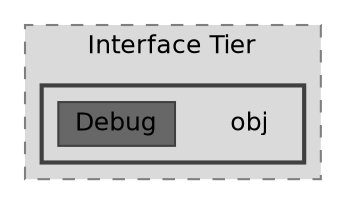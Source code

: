 digraph "C:/Users/hugoc/Desktop/2024_2025/Programação Orientada a Objetos/trabalhoPOO_23010_Fase2/src/Interface Tier/obj"
{
 // LATEX_PDF_SIZE
  bgcolor="transparent";
  edge [fontname=Helvetica,fontsize=12,labelfontname=Helvetica,labelfontsize=10];
  node [fontname=Helvetica,fontsize=12,shape=box,height=0.2,width=0.4];
  compound=true
  subgraph clusterdir_ce8c6241b55c650581b04f14dd4fd6e5 {
    graph [ bgcolor="#dadada", pencolor="grey50", label="Interface Tier", fontname=Helvetica,fontsize=12 style="filled,dashed", URL="dir_ce8c6241b55c650581b04f14dd4fd6e5.html",tooltip=""]
  subgraph clusterdir_2349affdaf244cb775286dacac81ee00 {
    graph [ bgcolor="#dadada", pencolor="grey25", label="", fontname=Helvetica,fontsize=12 style="filled,bold", URL="dir_2349affdaf244cb775286dacac81ee00.html",tooltip=""]
    dir_2349affdaf244cb775286dacac81ee00 [shape=plaintext, label="obj"];
  dir_4cfac0c771886dc5be169737559d43f6 [label="Debug", fillcolor="#676767", color="grey25", style="filled", URL="dir_4cfac0c771886dc5be169737559d43f6.html",tooltip=""];
  }
  }
}
